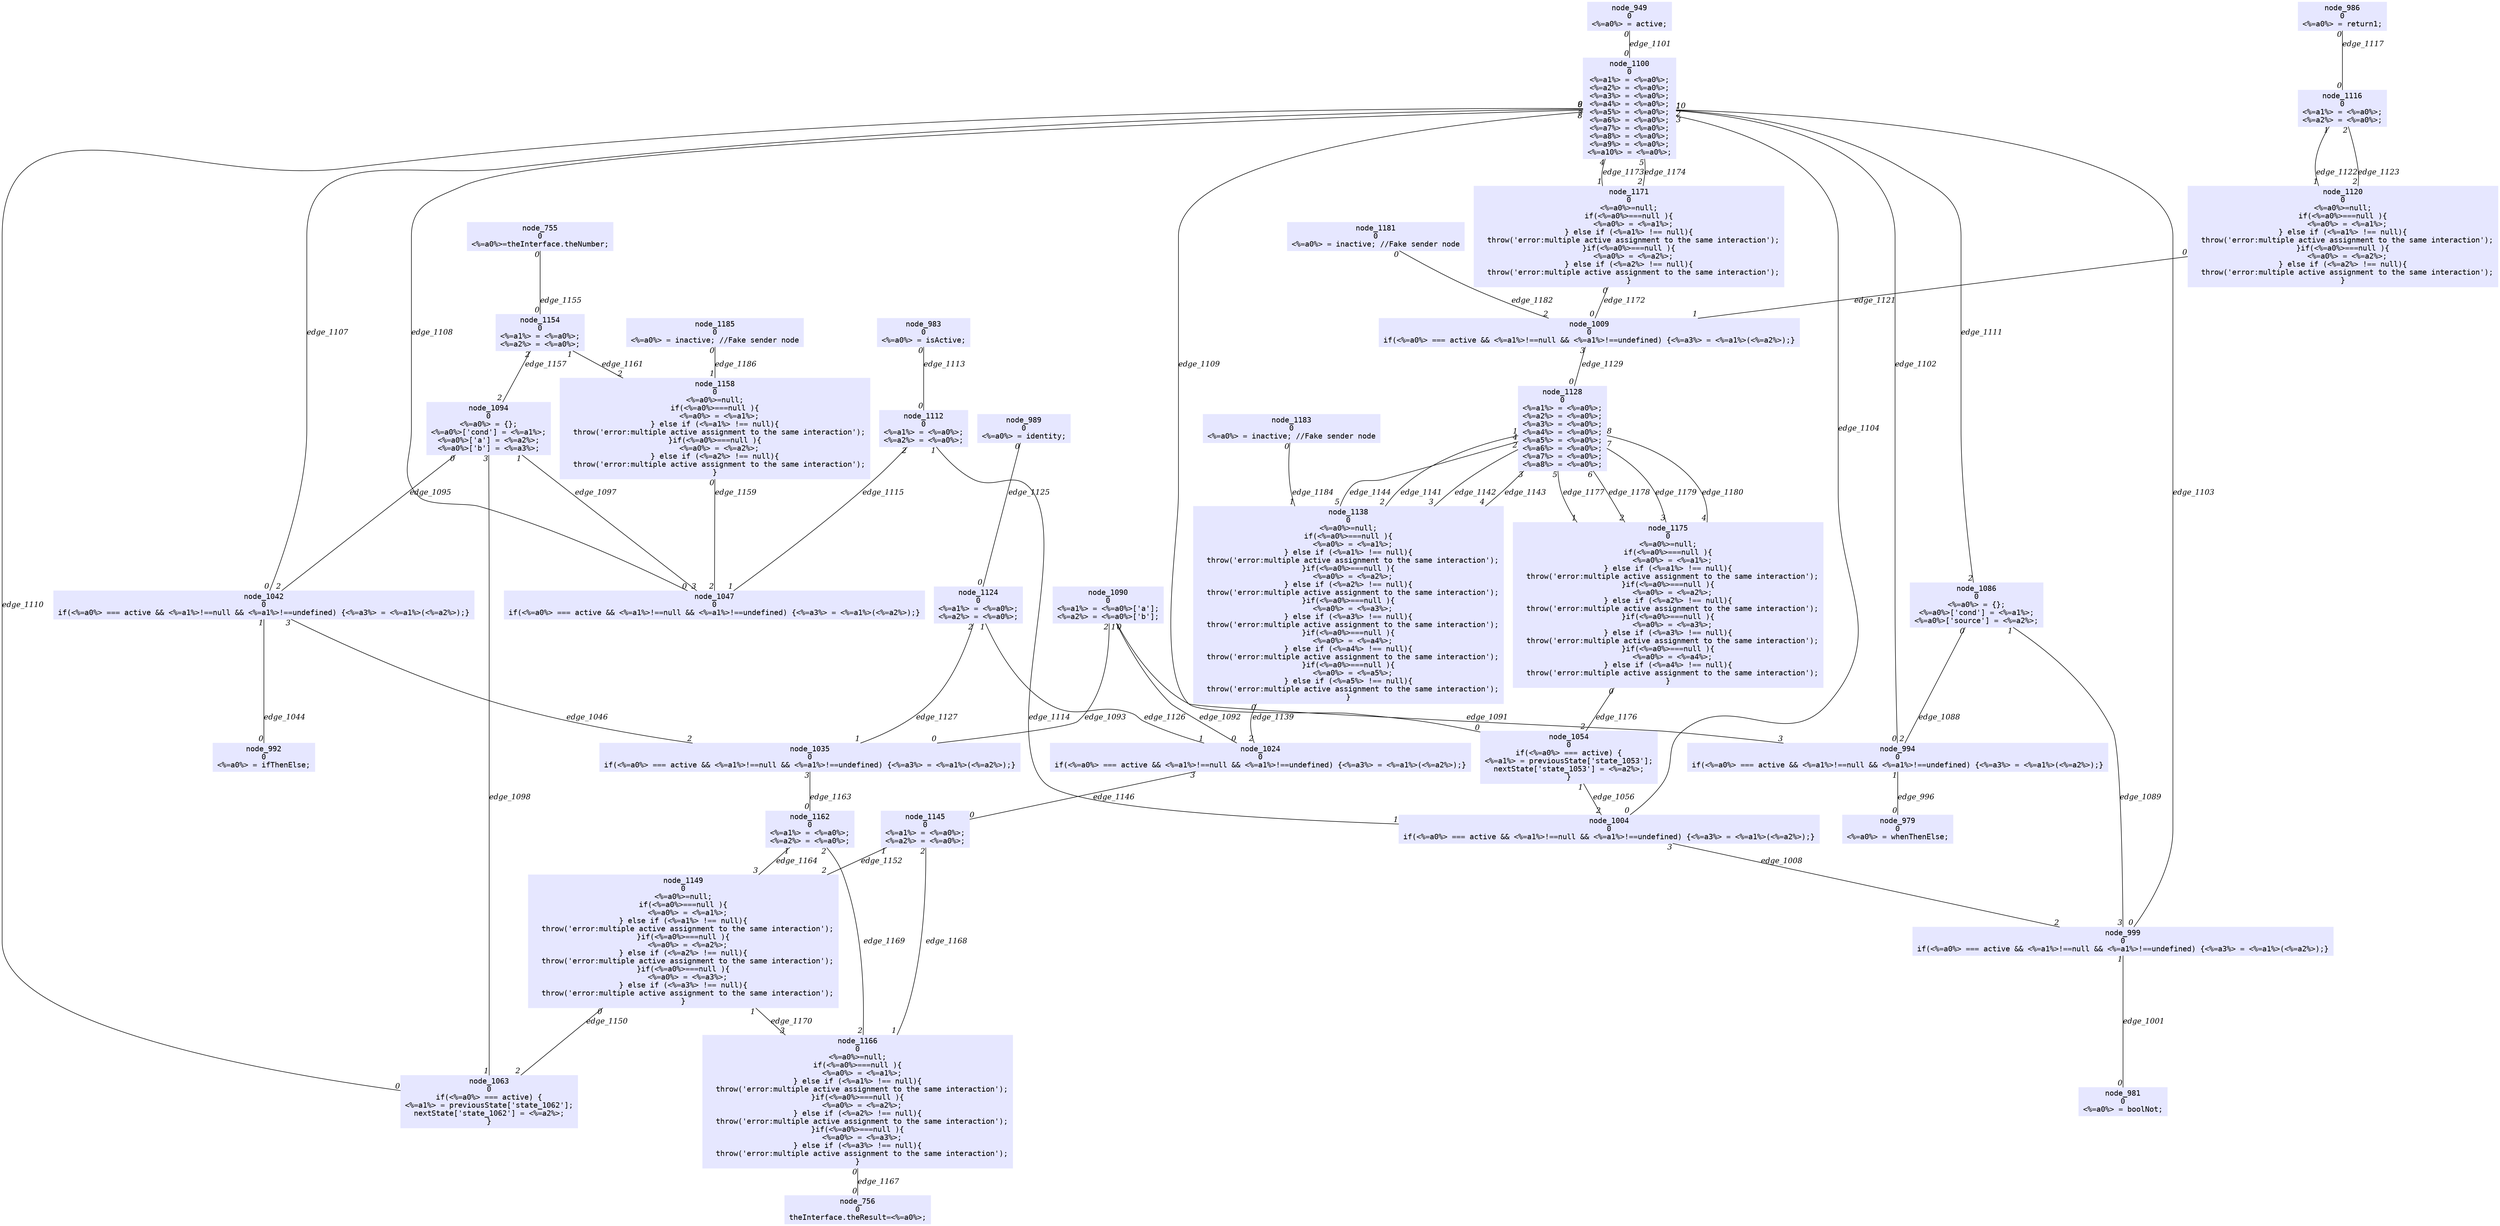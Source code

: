digraph g{node_755 [shape=box, style=filled, color="0.66 0.1 1.0", fontname="Courier", label="node_755
0
<%=a0%>=theInterface.theNumber;
" ]
node_756 [shape=box, style=filled, color="0.66 0.1 1.0", fontname="Courier", label="node_756
0
theInterface.theResult=<%=a0%>;
" ]
node_949 [shape=box, style=filled, color="0.66 0.1 1.0", fontname="Courier", label="node_949
0
<%=a0%> = active;
" ]
node_979 [shape=box, style=filled, color="0.66 0.1 1.0", fontname="Courier", label="node_979
0
<%=a0%> = whenThenElse;
" ]
node_981 [shape=box, style=filled, color="0.66 0.1 1.0", fontname="Courier", label="node_981
0
<%=a0%> = boolNot;
" ]
node_983 [shape=box, style=filled, color="0.66 0.1 1.0", fontname="Courier", label="node_983
0
<%=a0%> = isActive;
" ]
node_986 [shape=box, style=filled, color="0.66 0.1 1.0", fontname="Courier", label="node_986
0
<%=a0%> = return1;
" ]
node_989 [shape=box, style=filled, color="0.66 0.1 1.0", fontname="Courier", label="node_989
0
<%=a0%> = identity;
" ]
node_992 [shape=box, style=filled, color="0.66 0.1 1.0", fontname="Courier", label="node_992
0
<%=a0%> = ifThenElse;
" ]
node_994 [shape=box, style=filled, color="0.66 0.1 1.0", fontname="Courier", label="node_994
0
if(<%=a0%> === active && <%=a1%>!==null && <%=a1%>!==undefined) {<%=a3%> = <%=a1%>(<%=a2%>);}
" ]
node_999 [shape=box, style=filled, color="0.66 0.1 1.0", fontname="Courier", label="node_999
0
if(<%=a0%> === active && <%=a1%>!==null && <%=a1%>!==undefined) {<%=a3%> = <%=a1%>(<%=a2%>);}
" ]
node_1004 [shape=box, style=filled, color="0.66 0.1 1.0", fontname="Courier", label="node_1004
0
if(<%=a0%> === active && <%=a1%>!==null && <%=a1%>!==undefined) {<%=a3%> = <%=a1%>(<%=a2%>);}
" ]
node_1009 [shape=box, style=filled, color="0.66 0.1 1.0", fontname="Courier", label="node_1009
0
if(<%=a0%> === active && <%=a1%>!==null && <%=a1%>!==undefined) {<%=a3%> = <%=a1%>(<%=a2%>);}
" ]
node_1024 [shape=box, style=filled, color="0.66 0.1 1.0", fontname="Courier", label="node_1024
0
if(<%=a0%> === active && <%=a1%>!==null && <%=a1%>!==undefined) {<%=a3%> = <%=a1%>(<%=a2%>);}
" ]
node_1035 [shape=box, style=filled, color="0.66 0.1 1.0", fontname="Courier", label="node_1035
0
if(<%=a0%> === active && <%=a1%>!==null && <%=a1%>!==undefined) {<%=a3%> = <%=a1%>(<%=a2%>);}
" ]
node_1042 [shape=box, style=filled, color="0.66 0.1 1.0", fontname="Courier", label="node_1042
0
if(<%=a0%> === active && <%=a1%>!==null && <%=a1%>!==undefined) {<%=a3%> = <%=a1%>(<%=a2%>);}
" ]
node_1047 [shape=box, style=filled, color="0.66 0.1 1.0", fontname="Courier", label="node_1047
0
if(<%=a0%> === active && <%=a1%>!==null && <%=a1%>!==undefined) {<%=a3%> = <%=a1%>(<%=a2%>);}
" ]
node_1054 [shape=box, style=filled, color="0.66 0.1 1.0", fontname="Courier", label="node_1054
0
if(<%=a0%> === active) {
<%=a1%> = previousState['state_1053'];
nextState['state_1053'] = <%=a2%>;
}
" ]
node_1063 [shape=box, style=filled, color="0.66 0.1 1.0", fontname="Courier", label="node_1063
0
if(<%=a0%> === active) {
<%=a1%> = previousState['state_1062'];
nextState['state_1062'] = <%=a2%>;
}
" ]
node_1086 [shape=box, style=filled, color="0.66 0.1 1.0", fontname="Courier", label="node_1086
0
<%=a0%> = {};
<%=a0%>['cond'] = <%=a1%>;
<%=a0%>['source'] = <%=a2%>;
" ]
node_1090 [shape=box, style=filled, color="0.66 0.1 1.0", fontname="Courier", label="node_1090
0
<%=a1%> = <%=a0%>['a'];
<%=a2%> = <%=a0%>['b'];
" ]
node_1094 [shape=box, style=filled, color="0.66 0.1 1.0", fontname="Courier", label="node_1094
0
<%=a0%> = {};
<%=a0%>['cond'] = <%=a1%>;
<%=a0%>['a'] = <%=a2%>;
<%=a0%>['b'] = <%=a3%>;
" ]
node_1100 [shape=box, style=filled, color="0.66 0.1 1.0", fontname="Courier", label="node_1100
0
<%=a1%> = <%=a0%>;
<%=a2%> = <%=a0%>;
<%=a3%> = <%=a0%>;
<%=a4%> = <%=a0%>;
<%=a5%> = <%=a0%>;
<%=a6%> = <%=a0%>;
<%=a7%> = <%=a0%>;
<%=a8%> = <%=a0%>;
<%=a9%> = <%=a0%>;
<%=a10%> = <%=a0%>;
" ]
node_1112 [shape=box, style=filled, color="0.66 0.1 1.0", fontname="Courier", label="node_1112
0
<%=a1%> = <%=a0%>;
<%=a2%> = <%=a0%>;
" ]
node_1116 [shape=box, style=filled, color="0.66 0.1 1.0", fontname="Courier", label="node_1116
0
<%=a1%> = <%=a0%>;
<%=a2%> = <%=a0%>;
" ]
node_1120 [shape=box, style=filled, color="0.66 0.1 1.0", fontname="Courier", label="node_1120
0
<%=a0%>=null;
if(<%=a0%>===null ){
  <%=a0%> = <%=a1%>;
} else if (<%=a1%> !== null){
  throw('error:multiple active assignment to the same interaction');
}if(<%=a0%>===null ){
  <%=a0%> = <%=a2%>;
} else if (<%=a2%> !== null){
  throw('error:multiple active assignment to the same interaction');
}" ]
node_1124 [shape=box, style=filled, color="0.66 0.1 1.0", fontname="Courier", label="node_1124
0
<%=a1%> = <%=a0%>;
<%=a2%> = <%=a0%>;
" ]
node_1128 [shape=box, style=filled, color="0.66 0.1 1.0", fontname="Courier", label="node_1128
0
<%=a1%> = <%=a0%>;
<%=a2%> = <%=a0%>;
<%=a3%> = <%=a0%>;
<%=a4%> = <%=a0%>;
<%=a5%> = <%=a0%>;
<%=a6%> = <%=a0%>;
<%=a7%> = <%=a0%>;
<%=a8%> = <%=a0%>;
" ]
node_1138 [shape=box, style=filled, color="0.66 0.1 1.0", fontname="Courier", label="node_1138
0
<%=a0%>=null;
if(<%=a0%>===null ){
  <%=a0%> = <%=a1%>;
} else if (<%=a1%> !== null){
  throw('error:multiple active assignment to the same interaction');
}if(<%=a0%>===null ){
  <%=a0%> = <%=a2%>;
} else if (<%=a2%> !== null){
  throw('error:multiple active assignment to the same interaction');
}if(<%=a0%>===null ){
  <%=a0%> = <%=a3%>;
} else if (<%=a3%> !== null){
  throw('error:multiple active assignment to the same interaction');
}if(<%=a0%>===null ){
  <%=a0%> = <%=a4%>;
} else if (<%=a4%> !== null){
  throw('error:multiple active assignment to the same interaction');
}if(<%=a0%>===null ){
  <%=a0%> = <%=a5%>;
} else if (<%=a5%> !== null){
  throw('error:multiple active assignment to the same interaction');
}" ]
node_1145 [shape=box, style=filled, color="0.66 0.1 1.0", fontname="Courier", label="node_1145
0
<%=a1%> = <%=a0%>;
<%=a2%> = <%=a0%>;
" ]
node_1149 [shape=box, style=filled, color="0.66 0.1 1.0", fontname="Courier", label="node_1149
0
<%=a0%>=null;
if(<%=a0%>===null ){
  <%=a0%> = <%=a1%>;
} else if (<%=a1%> !== null){
  throw('error:multiple active assignment to the same interaction');
}if(<%=a0%>===null ){
  <%=a0%> = <%=a2%>;
} else if (<%=a2%> !== null){
  throw('error:multiple active assignment to the same interaction');
}if(<%=a0%>===null ){
  <%=a0%> = <%=a3%>;
} else if (<%=a3%> !== null){
  throw('error:multiple active assignment to the same interaction');
}" ]
node_1154 [shape=box, style=filled, color="0.66 0.1 1.0", fontname="Courier", label="node_1154
0
<%=a1%> = <%=a0%>;
<%=a2%> = <%=a0%>;
" ]
node_1158 [shape=box, style=filled, color="0.66 0.1 1.0", fontname="Courier", label="node_1158
0
<%=a0%>=null;
if(<%=a0%>===null ){
  <%=a0%> = <%=a1%>;
} else if (<%=a1%> !== null){
  throw('error:multiple active assignment to the same interaction');
}if(<%=a0%>===null ){
  <%=a0%> = <%=a2%>;
} else if (<%=a2%> !== null){
  throw('error:multiple active assignment to the same interaction');
}" ]
node_1162 [shape=box, style=filled, color="0.66 0.1 1.0", fontname="Courier", label="node_1162
0
<%=a1%> = <%=a0%>;
<%=a2%> = <%=a0%>;
" ]
node_1166 [shape=box, style=filled, color="0.66 0.1 1.0", fontname="Courier", label="node_1166
0
<%=a0%>=null;
if(<%=a0%>===null ){
  <%=a0%> = <%=a1%>;
} else if (<%=a1%> !== null){
  throw('error:multiple active assignment to the same interaction');
}if(<%=a0%>===null ){
  <%=a0%> = <%=a2%>;
} else if (<%=a2%> !== null){
  throw('error:multiple active assignment to the same interaction');
}if(<%=a0%>===null ){
  <%=a0%> = <%=a3%>;
} else if (<%=a3%> !== null){
  throw('error:multiple active assignment to the same interaction');
}" ]
node_1171 [shape=box, style=filled, color="0.66 0.1 1.0", fontname="Courier", label="node_1171
0
<%=a0%>=null;
if(<%=a0%>===null ){
  <%=a0%> = <%=a1%>;
} else if (<%=a1%> !== null){
  throw('error:multiple active assignment to the same interaction');
}if(<%=a0%>===null ){
  <%=a0%> = <%=a2%>;
} else if (<%=a2%> !== null){
  throw('error:multiple active assignment to the same interaction');
}" ]
node_1175 [shape=box, style=filled, color="0.66 0.1 1.0", fontname="Courier", label="node_1175
0
<%=a0%>=null;
if(<%=a0%>===null ){
  <%=a0%> = <%=a1%>;
} else if (<%=a1%> !== null){
  throw('error:multiple active assignment to the same interaction');
}if(<%=a0%>===null ){
  <%=a0%> = <%=a2%>;
} else if (<%=a2%> !== null){
  throw('error:multiple active assignment to the same interaction');
}if(<%=a0%>===null ){
  <%=a0%> = <%=a3%>;
} else if (<%=a3%> !== null){
  throw('error:multiple active assignment to the same interaction');
}if(<%=a0%>===null ){
  <%=a0%> = <%=a4%>;
} else if (<%=a4%> !== null){
  throw('error:multiple active assignment to the same interaction');
}" ]
node_1181 [shape=box, style=filled, color="0.66 0.1 1.0", fontname="Courier", label="node_1181
0
<%=a0%> = inactive; //Fake sender node
" ]
node_1183 [shape=box, style=filled, color="0.66 0.1 1.0", fontname="Courier", label="node_1183
0
<%=a0%> = inactive; //Fake sender node
" ]
node_1185 [shape=box, style=filled, color="0.66 0.1 1.0", fontname="Courier", label="node_1185
0
<%=a0%> = inactive; //Fake sender node
" ]
node_994 -> node_979 [dir=none, arrowHead=none, fontname="Times-Italic", label="edge_996",  headlabel="0", taillabel="1" ]
node_999 -> node_981 [dir=none, arrowHead=none, fontname="Times-Italic", label="edge_1001",  headlabel="0", taillabel="1" ]
node_1004 -> node_999 [dir=none, arrowHead=none, fontname="Times-Italic", label="edge_1008",  headlabel="2", taillabel="3" ]
node_1042 -> node_992 [dir=none, arrowHead=none, fontname="Times-Italic", label="edge_1044",  headlabel="0", taillabel="1" ]
node_1042 -> node_1035 [dir=none, arrowHead=none, fontname="Times-Italic", label="edge_1046",  headlabel="2", taillabel="3" ]
node_1054 -> node_1004 [dir=none, arrowHead=none, fontname="Times-Italic", label="edge_1056",  headlabel="2", taillabel="1" ]
node_1086 -> node_994 [dir=none, arrowHead=none, fontname="Times-Italic", label="edge_1088",  headlabel="2", taillabel="0" ]
node_1086 -> node_999 [dir=none, arrowHead=none, fontname="Times-Italic", label="edge_1089",  headlabel="3", taillabel="1" ]
node_1090 -> node_994 [dir=none, arrowHead=none, fontname="Times-Italic", label="edge_1091",  headlabel="3", taillabel="0" ]
node_1090 -> node_1024 [dir=none, arrowHead=none, fontname="Times-Italic", label="edge_1092",  headlabel="0", taillabel="1" ]
node_1090 -> node_1035 [dir=none, arrowHead=none, fontname="Times-Italic", label="edge_1093",  headlabel="0", taillabel="2" ]
node_1094 -> node_1042 [dir=none, arrowHead=none, fontname="Times-Italic", label="edge_1095",  headlabel="2", taillabel="0" ]
node_1094 -> node_1047 [dir=none, arrowHead=none, fontname="Times-Italic", label="edge_1097",  headlabel="3", taillabel="1" ]
node_1094 -> node_1063 [dir=none, arrowHead=none, fontname="Times-Italic", label="edge_1098",  headlabel="1", taillabel="3" ]
node_949 -> node_1100 [dir=none, arrowHead=none, fontname="Times-Italic", label="edge_1101",  headlabel="0", taillabel="0" ]
node_1100 -> node_994 [dir=none, arrowHead=none, fontname="Times-Italic", label="edge_1102",  headlabel="0", taillabel="1" ]
node_1100 -> node_999 [dir=none, arrowHead=none, fontname="Times-Italic", label="edge_1103",  headlabel="0", taillabel="2" ]
node_1100 -> node_1004 [dir=none, arrowHead=none, fontname="Times-Italic", label="edge_1104",  headlabel="0", taillabel="3" ]
node_1100 -> node_1042 [dir=none, arrowHead=none, fontname="Times-Italic", label="edge_1107",  headlabel="0", taillabel="6" ]
node_1100 -> node_1047 [dir=none, arrowHead=none, fontname="Times-Italic", label="edge_1108",  headlabel="0", taillabel="7" ]
node_1100 -> node_1054 [dir=none, arrowHead=none, fontname="Times-Italic", label="edge_1109",  headlabel="0", taillabel="8" ]
node_1100 -> node_1063 [dir=none, arrowHead=none, fontname="Times-Italic", label="edge_1110",  headlabel="0", taillabel="9" ]
node_1100 -> node_1086 [dir=none, arrowHead=none, fontname="Times-Italic", label="edge_1111",  headlabel="2", taillabel="10" ]
node_983 -> node_1112 [dir=none, arrowHead=none, fontname="Times-Italic", label="edge_1113",  headlabel="0", taillabel="0" ]
node_1112 -> node_1004 [dir=none, arrowHead=none, fontname="Times-Italic", label="edge_1114",  headlabel="1", taillabel="1" ]
node_1112 -> node_1047 [dir=none, arrowHead=none, fontname="Times-Italic", label="edge_1115",  headlabel="1", taillabel="2" ]
node_986 -> node_1116 [dir=none, arrowHead=none, fontname="Times-Italic", label="edge_1117",  headlabel="0", taillabel="0" ]
node_1120 -> node_1009 [dir=none, arrowHead=none, fontname="Times-Italic", label="edge_1121",  headlabel="1", taillabel="0" ]
node_1116 -> node_1120 [dir=none, arrowHead=none, fontname="Times-Italic", label="edge_1122",  headlabel="1", taillabel="1" ]
node_1116 -> node_1120 [dir=none, arrowHead=none, fontname="Times-Italic", label="edge_1123",  headlabel="2", taillabel="2" ]
node_989 -> node_1124 [dir=none, arrowHead=none, fontname="Times-Italic", label="edge_1125",  headlabel="0", taillabel="0" ]
node_1124 -> node_1024 [dir=none, arrowHead=none, fontname="Times-Italic", label="edge_1126",  headlabel="1", taillabel="1" ]
node_1124 -> node_1035 [dir=none, arrowHead=none, fontname="Times-Italic", label="edge_1127",  headlabel="1", taillabel="2" ]
node_1009 -> node_1128 [dir=none, arrowHead=none, fontname="Times-Italic", label="edge_1129",  headlabel="0", taillabel="3" ]
node_1138 -> node_1024 [dir=none, arrowHead=none, fontname="Times-Italic", label="edge_1139",  headlabel="2", taillabel="0" ]
node_1128 -> node_1138 [dir=none, arrowHead=none, fontname="Times-Italic", label="edge_1141",  headlabel="2", taillabel="1" ]
node_1128 -> node_1138 [dir=none, arrowHead=none, fontname="Times-Italic", label="edge_1142",  headlabel="3", taillabel="2" ]
node_1128 -> node_1138 [dir=none, arrowHead=none, fontname="Times-Italic", label="edge_1143",  headlabel="4", taillabel="3" ]
node_1128 -> node_1138 [dir=none, arrowHead=none, fontname="Times-Italic", label="edge_1144",  headlabel="5", taillabel="4" ]
node_1024 -> node_1145 [dir=none, arrowHead=none, fontname="Times-Italic", label="edge_1146",  headlabel="0", taillabel="3" ]
node_1149 -> node_1063 [dir=none, arrowHead=none, fontname="Times-Italic", label="edge_1150",  headlabel="2", taillabel="0" ]
node_1145 -> node_1149 [dir=none, arrowHead=none, fontname="Times-Italic", label="edge_1152",  headlabel="2", taillabel="1" ]
node_755 -> node_1154 [dir=none, arrowHead=none, fontname="Times-Italic", label="edge_1155",  headlabel="0", taillabel="0" ]
node_1154 -> node_1094 [dir=none, arrowHead=none, fontname="Times-Italic", label="edge_1157",  headlabel="2", taillabel="2" ]
node_1158 -> node_1047 [dir=none, arrowHead=none, fontname="Times-Italic", label="edge_1159",  headlabel="2", taillabel="0" ]
node_1154 -> node_1158 [dir=none, arrowHead=none, fontname="Times-Italic", label="edge_1161",  headlabel="2", taillabel="1" ]
node_1035 -> node_1162 [dir=none, arrowHead=none, fontname="Times-Italic", label="edge_1163",  headlabel="0", taillabel="3" ]
node_1162 -> node_1149 [dir=none, arrowHead=none, fontname="Times-Italic", label="edge_1164",  headlabel="3", taillabel="1" ]
node_1166 -> node_756 [dir=none, arrowHead=none, fontname="Times-Italic", label="edge_1167",  headlabel="0", taillabel="0" ]
node_1145 -> node_1166 [dir=none, arrowHead=none, fontname="Times-Italic", label="edge_1168",  headlabel="1", taillabel="2" ]
node_1162 -> node_1166 [dir=none, arrowHead=none, fontname="Times-Italic", label="edge_1169",  headlabel="2", taillabel="2" ]
node_1149 -> node_1166 [dir=none, arrowHead=none, fontname="Times-Italic", label="edge_1170",  headlabel="3", taillabel="1" ]
node_1171 -> node_1009 [dir=none, arrowHead=none, fontname="Times-Italic", label="edge_1172",  headlabel="0", taillabel="0" ]
node_1100 -> node_1171 [dir=none, arrowHead=none, fontname="Times-Italic", label="edge_1173",  headlabel="1", taillabel="4" ]
node_1100 -> node_1171 [dir=none, arrowHead=none, fontname="Times-Italic", label="edge_1174",  headlabel="2", taillabel="5" ]
node_1175 -> node_1054 [dir=none, arrowHead=none, fontname="Times-Italic", label="edge_1176",  headlabel="2", taillabel="0" ]
node_1128 -> node_1175 [dir=none, arrowHead=none, fontname="Times-Italic", label="edge_1177",  headlabel="1", taillabel="5" ]
node_1128 -> node_1175 [dir=none, arrowHead=none, fontname="Times-Italic", label="edge_1178",  headlabel="2", taillabel="6" ]
node_1128 -> node_1175 [dir=none, arrowHead=none, fontname="Times-Italic", label="edge_1179",  headlabel="3", taillabel="7" ]
node_1128 -> node_1175 [dir=none, arrowHead=none, fontname="Times-Italic", label="edge_1180",  headlabel="4", taillabel="8" ]
node_1181 -> node_1009 [dir=none, arrowHead=none, fontname="Times-Italic", label="edge_1182",  headlabel="2", taillabel="0" ]
node_1183 -> node_1138 [dir=none, arrowHead=none, fontname="Times-Italic", label="edge_1184",  headlabel="1", taillabel="0" ]
node_1185 -> node_1158 [dir=none, arrowHead=none, fontname="Times-Italic", label="edge_1186",  headlabel="1", taillabel="0" ]
}